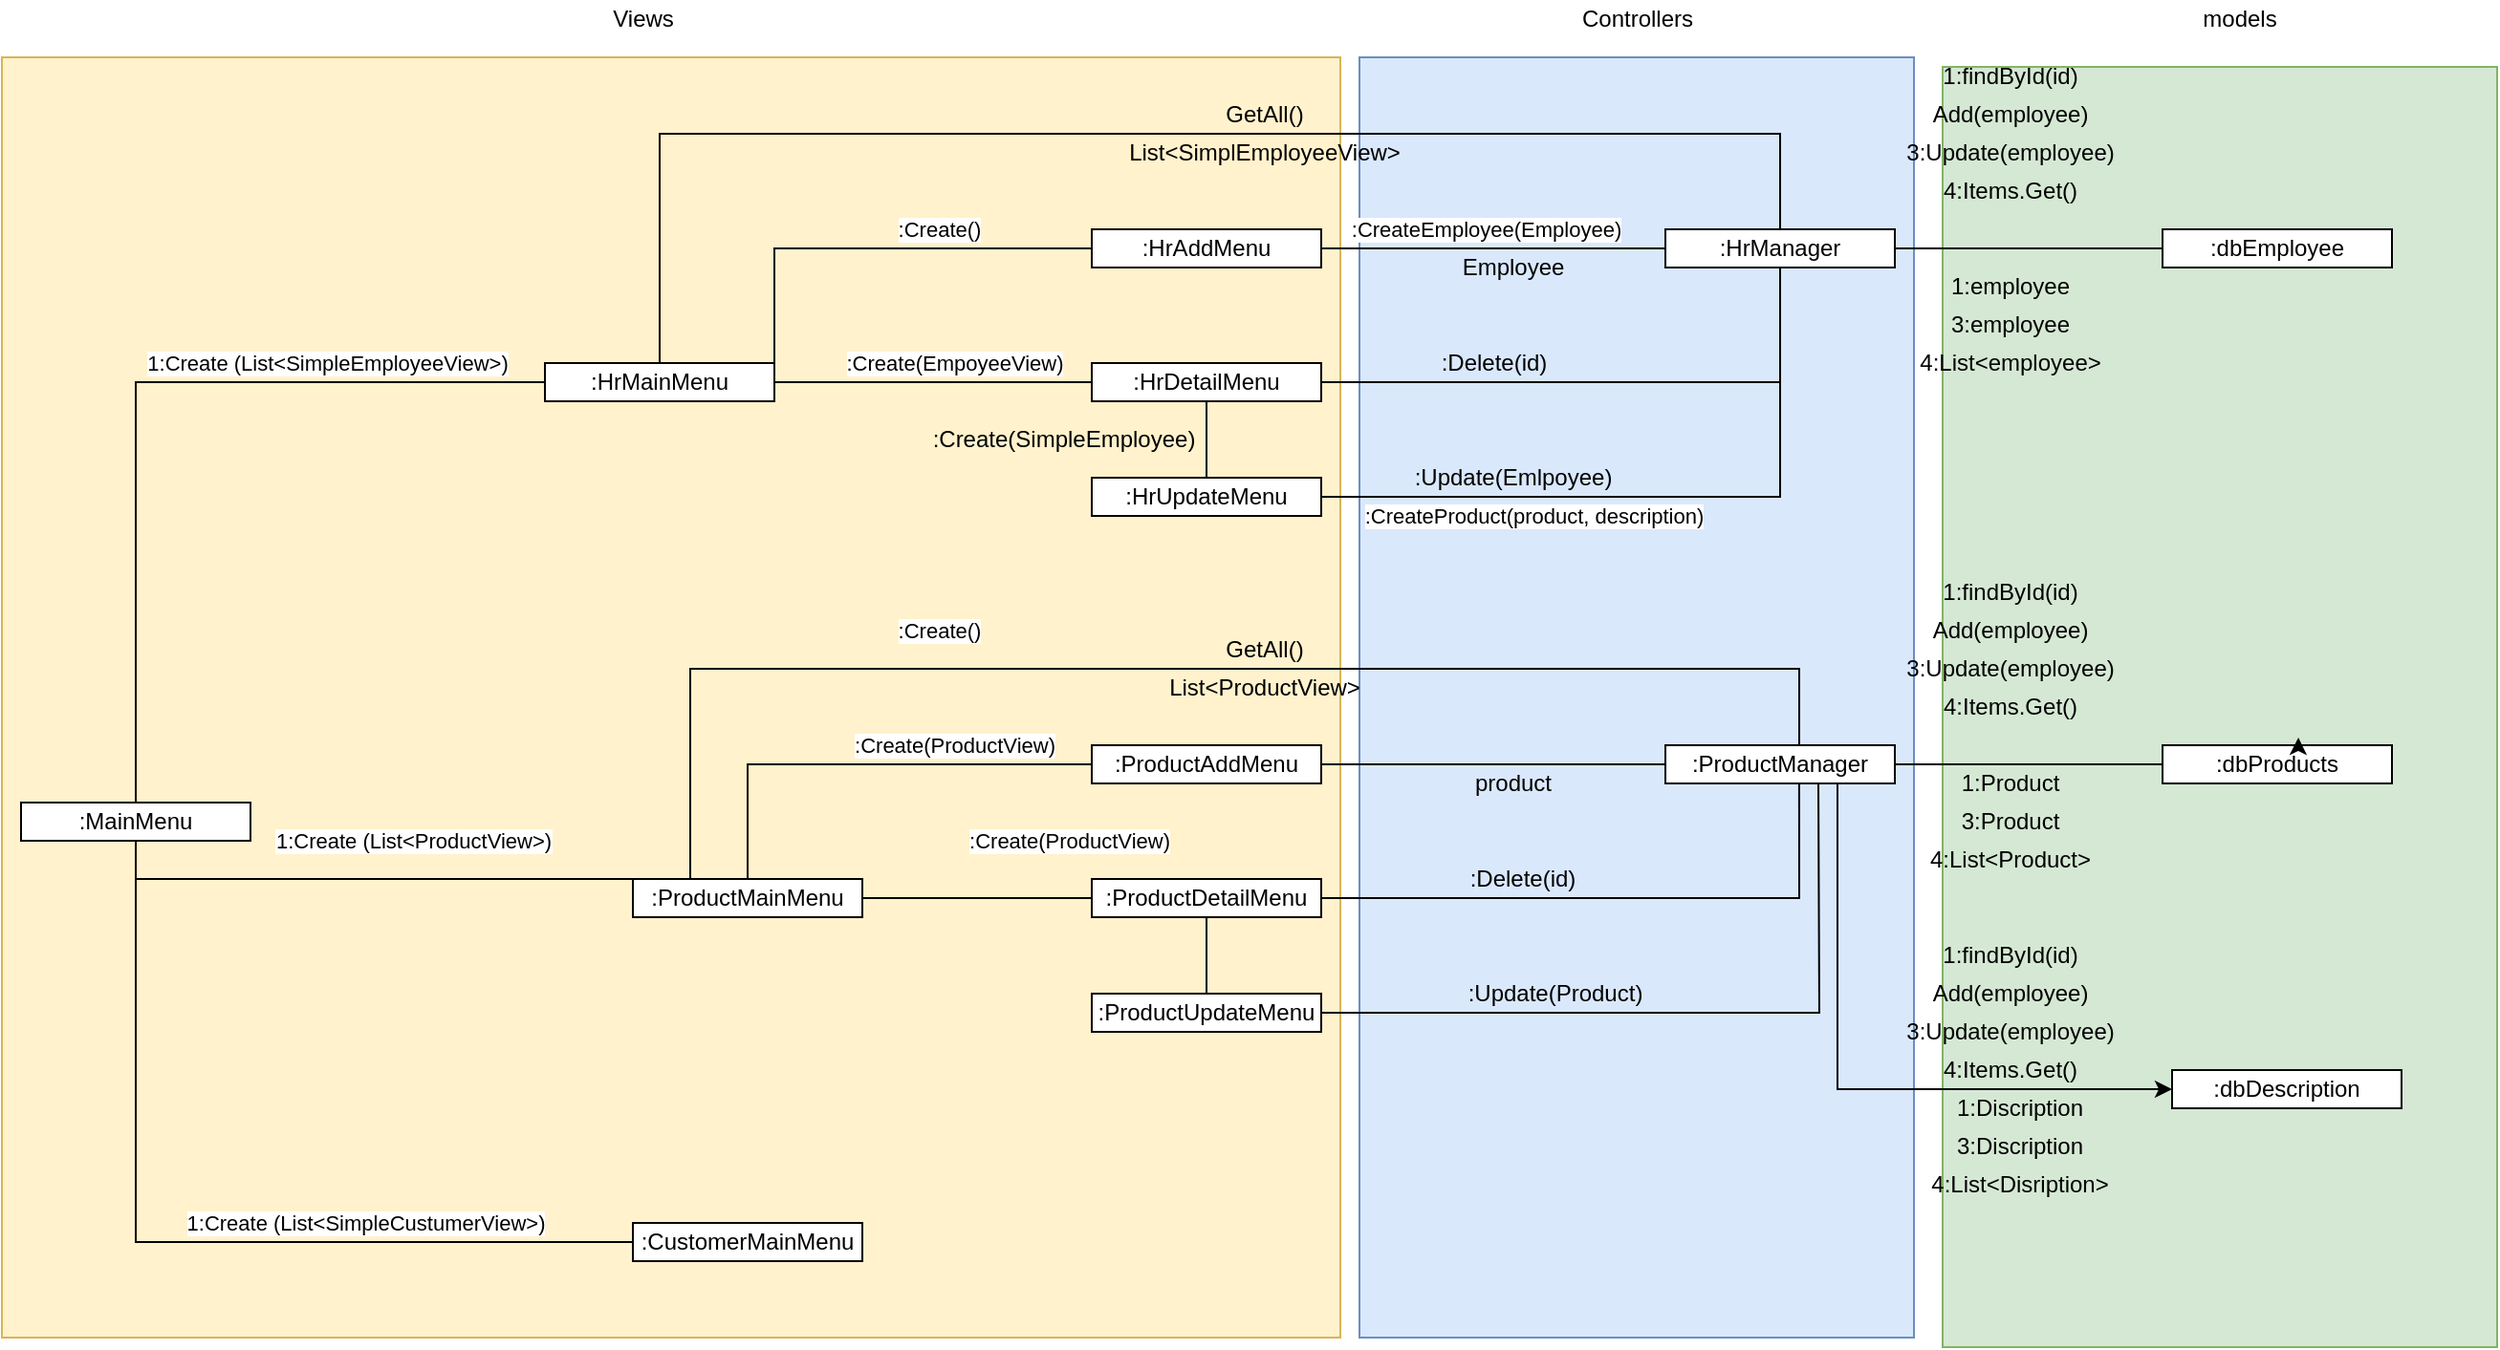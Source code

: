 <mxfile version="13.8.9" type="github">
  <diagram id="laVmVUHqH2EGiY9fDYmY" name="Page-1">
    <mxGraphModel dx="1422" dy="1874" grid="1" gridSize="10" guides="1" tooltips="1" connect="1" arrows="1" fold="1" page="1" pageScale="1" pageWidth="827" pageHeight="1169" math="0" shadow="0">
      <root>
        <mxCell id="0" />
        <mxCell id="1" parent="0" />
        <mxCell id="JdlnvYISecl8OXU-QTu4-13" value="" style="rounded=0;whiteSpace=wrap;html=1;fillColor=#d5e8d4;strokeColor=#82b366;" parent="1" vertex="1">
          <mxGeometry x="1085" y="-345" width="290" height="670" as="geometry" />
        </mxCell>
        <mxCell id="JdlnvYISecl8OXU-QTu4-12" value="" style="rounded=0;whiteSpace=wrap;html=1;fillColor=#dae8fc;strokeColor=#6c8ebf;" parent="1" vertex="1">
          <mxGeometry x="780" y="-350" width="290" height="670" as="geometry" />
        </mxCell>
        <mxCell id="JdlnvYISecl8OXU-QTu4-11" value="" style="rounded=0;whiteSpace=wrap;html=1;fillColor=#fff2cc;strokeColor=#d6b656;" parent="1" vertex="1">
          <mxGeometry x="70" y="-350" width="700" height="670" as="geometry" />
        </mxCell>
        <mxCell id="kpGWdIf7cratf-CfFsrV-5" style="edgeStyle=orthogonalEdgeStyle;rounded=0;orthogonalLoop=1;jettySize=auto;html=1;endArrow=none;endFill=0;" parent="1" source="kpGWdIf7cratf-CfFsrV-1" target="kpGWdIf7cratf-CfFsrV-2" edge="1">
          <mxGeometry relative="1" as="geometry">
            <Array as="points">
              <mxPoint x="140" y="-180" />
            </Array>
          </mxGeometry>
        </mxCell>
        <mxCell id="kpGWdIf7cratf-CfFsrV-10" value="1:Create (List&amp;lt;SimpleEmployeeView&amp;gt;)" style="edgeLabel;html=1;align=center;verticalAlign=middle;resizable=0;points=[];" parent="kpGWdIf7cratf-CfFsrV-5" vertex="1" connectable="0">
          <mxGeometry x="0.111" y="-25" relative="1" as="geometry">
            <mxPoint x="79" y="-35" as="offset" />
          </mxGeometry>
        </mxCell>
        <mxCell id="kpGWdIf7cratf-CfFsrV-6" style="edgeStyle=orthogonalEdgeStyle;rounded=0;orthogonalLoop=1;jettySize=auto;html=1;entryX=0;entryY=0.5;entryDx=0;entryDy=0;endArrow=none;endFill=0;exitX=0.5;exitY=1;exitDx=0;exitDy=0;" parent="1" source="kpGWdIf7cratf-CfFsrV-1" target="kpGWdIf7cratf-CfFsrV-3" edge="1">
          <mxGeometry relative="1" as="geometry">
            <Array as="points">
              <mxPoint x="140" y="80" />
              <mxPoint x="400" y="80" />
            </Array>
          </mxGeometry>
        </mxCell>
        <mxCell id="kpGWdIf7cratf-CfFsrV-9" value="1:Create (List&amp;lt;ProductView&amp;gt;)" style="edgeLabel;html=1;align=center;verticalAlign=middle;resizable=0;points=[];" parent="kpGWdIf7cratf-CfFsrV-6" vertex="1" connectable="0">
          <mxGeometry x="0.303" y="-4" relative="1" as="geometry">
            <mxPoint x="-24" y="-24" as="offset" />
          </mxGeometry>
        </mxCell>
        <mxCell id="kpGWdIf7cratf-CfFsrV-1" value=":MainMenu" style="rounded=0;whiteSpace=wrap;html=1;" parent="1" vertex="1">
          <mxGeometry x="80" y="40" width="120" height="20" as="geometry" />
        </mxCell>
        <mxCell id="4bT4MQSPzCxlzFVwJYg--5" style="edgeStyle=orthogonalEdgeStyle;rounded=0;orthogonalLoop=1;jettySize=auto;html=1;entryX=0;entryY=0.5;entryDx=0;entryDy=0;endArrow=none;endFill=0;" parent="1" source="kpGWdIf7cratf-CfFsrV-2" target="4bT4MQSPzCxlzFVwJYg--1" edge="1">
          <mxGeometry relative="1" as="geometry">
            <Array as="points">
              <mxPoint x="560" y="-180" />
              <mxPoint x="560" y="-180" />
            </Array>
          </mxGeometry>
        </mxCell>
        <mxCell id="4bT4MQSPzCxlzFVwJYg--14" value=":Create(EmpoyeeView)" style="edgeLabel;html=1;align=center;verticalAlign=middle;resizable=0;points=[];" parent="4bT4MQSPzCxlzFVwJYg--5" vertex="1" connectable="0">
          <mxGeometry x="0.129" y="-2" relative="1" as="geometry">
            <mxPoint y="-12.03" as="offset" />
          </mxGeometry>
        </mxCell>
        <mxCell id="4bT4MQSPzCxlzFVwJYg--39" value=":Create(ProductView)" style="edgeLabel;html=1;align=center;verticalAlign=middle;resizable=0;points=[];" parent="4bT4MQSPzCxlzFVwJYg--5" vertex="1" connectable="0">
          <mxGeometry x="0.129" y="-2" relative="1" as="geometry">
            <mxPoint y="188" as="offset" />
          </mxGeometry>
        </mxCell>
        <mxCell id="4bT4MQSPzCxlzFVwJYg--41" value=":Create(ProductView)" style="edgeLabel;html=1;align=center;verticalAlign=middle;resizable=0;points=[];" parent="4bT4MQSPzCxlzFVwJYg--5" vertex="1" connectable="0">
          <mxGeometry x="0.129" y="-2" relative="1" as="geometry">
            <mxPoint x="60.69" y="237.97" as="offset" />
          </mxGeometry>
        </mxCell>
        <mxCell id="4bT4MQSPzCxlzFVwJYg--6" style="edgeStyle=orthogonalEdgeStyle;rounded=0;orthogonalLoop=1;jettySize=auto;html=1;exitX=1;exitY=0.5;exitDx=0;exitDy=0;entryX=0;entryY=0.5;entryDx=0;entryDy=0;endArrow=none;endFill=0;" parent="1" source="kpGWdIf7cratf-CfFsrV-2" target="4bT4MQSPzCxlzFVwJYg--2" edge="1">
          <mxGeometry relative="1" as="geometry">
            <Array as="points">
              <mxPoint x="474" y="-250" />
            </Array>
          </mxGeometry>
        </mxCell>
        <mxCell id="4bT4MQSPzCxlzFVwJYg--13" value=":Create()" style="edgeLabel;html=1;align=center;verticalAlign=middle;resizable=0;points=[];" parent="4bT4MQSPzCxlzFVwJYg--6" vertex="1" connectable="0">
          <mxGeometry x="0.235" y="-3" relative="1" as="geometry">
            <mxPoint x="10.28" y="-13.02" as="offset" />
          </mxGeometry>
        </mxCell>
        <mxCell id="4bT4MQSPzCxlzFVwJYg--37" value=":Create()" style="edgeLabel;html=1;align=center;verticalAlign=middle;resizable=0;points=[];" parent="4bT4MQSPzCxlzFVwJYg--6" vertex="1" connectable="0">
          <mxGeometry x="0.235" y="-3" relative="1" as="geometry">
            <mxPoint x="10.28" y="196.98" as="offset" />
          </mxGeometry>
        </mxCell>
        <mxCell id="kpGWdIf7cratf-CfFsrV-2" value=":HrMainMenu" style="rounded=0;whiteSpace=wrap;html=1;" parent="1" vertex="1">
          <mxGeometry x="354" y="-190" width="120" height="20" as="geometry" />
        </mxCell>
        <mxCell id="4bT4MQSPzCxlzFVwJYg--30" style="edgeStyle=orthogonalEdgeStyle;rounded=0;orthogonalLoop=1;jettySize=auto;html=1;exitX=0.5;exitY=0;exitDx=0;exitDy=0;entryX=0;entryY=0.5;entryDx=0;entryDy=0;endArrow=none;endFill=0;" parent="1" source="kpGWdIf7cratf-CfFsrV-3" target="4bT4MQSPzCxlzFVwJYg--27" edge="1">
          <mxGeometry relative="1" as="geometry">
            <Array as="points">
              <mxPoint x="460" y="20" />
            </Array>
          </mxGeometry>
        </mxCell>
        <mxCell id="4bT4MQSPzCxlzFVwJYg--32" style="edgeStyle=orthogonalEdgeStyle;rounded=0;orthogonalLoop=1;jettySize=auto;html=1;exitX=1;exitY=0.5;exitDx=0;exitDy=0;entryX=0;entryY=0.5;entryDx=0;entryDy=0;endArrow=none;endFill=0;" parent="1" source="kpGWdIf7cratf-CfFsrV-3" target="4bT4MQSPzCxlzFVwJYg--28" edge="1">
          <mxGeometry relative="1" as="geometry" />
        </mxCell>
        <mxCell id="kpGWdIf7cratf-CfFsrV-3" value=":ProductMainMenu" style="rounded=0;whiteSpace=wrap;html=1;" parent="1" vertex="1">
          <mxGeometry x="400" y="80" width="120" height="20" as="geometry" />
        </mxCell>
        <mxCell id="kpGWdIf7cratf-CfFsrV-4" value=":CustomerMainMenu" style="rounded=0;whiteSpace=wrap;html=1;" parent="1" vertex="1">
          <mxGeometry x="400" y="260" width="120" height="20" as="geometry" />
        </mxCell>
        <mxCell id="kpGWdIf7cratf-CfFsrV-8" style="edgeStyle=orthogonalEdgeStyle;rounded=0;orthogonalLoop=1;jettySize=auto;html=1;entryX=0;entryY=0.5;entryDx=0;entryDy=0;endArrow=none;endFill=0;exitX=0.5;exitY=1;exitDx=0;exitDy=0;" parent="1" source="kpGWdIf7cratf-CfFsrV-1" target="kpGWdIf7cratf-CfFsrV-4" edge="1">
          <mxGeometry relative="1" as="geometry">
            <Array as="points">
              <mxPoint x="140" y="270" />
            </Array>
          </mxGeometry>
        </mxCell>
        <mxCell id="kpGWdIf7cratf-CfFsrV-11" value="1:Create (List&amp;lt;SimpleCustumerView&amp;gt;)" style="edgeLabel;html=1;align=center;verticalAlign=middle;resizable=0;points=[];" parent="kpGWdIf7cratf-CfFsrV-8" vertex="1" connectable="0">
          <mxGeometry x="0.188" y="3" relative="1" as="geometry">
            <mxPoint x="51" y="-7" as="offset" />
          </mxGeometry>
        </mxCell>
        <mxCell id="4bT4MQSPzCxlzFVwJYg--9" style="edgeStyle=orthogonalEdgeStyle;rounded=0;orthogonalLoop=1;jettySize=auto;html=1;exitX=1;exitY=0.5;exitDx=0;exitDy=0;endArrow=none;endFill=0;" parent="1" source="4bT4MQSPzCxlzFVwJYg--1" target="4bT4MQSPzCxlzFVwJYg--4" edge="1">
          <mxGeometry relative="1" as="geometry" />
        </mxCell>
        <mxCell id="4bT4MQSPzCxlzFVwJYg--12" style="edgeStyle=orthogonalEdgeStyle;rounded=0;orthogonalLoop=1;jettySize=auto;html=1;exitX=0.5;exitY=1;exitDx=0;exitDy=0;entryX=0.5;entryY=0;entryDx=0;entryDy=0;endArrow=none;endFill=0;" parent="1" source="4bT4MQSPzCxlzFVwJYg--1" target="4bT4MQSPzCxlzFVwJYg--3" edge="1">
          <mxGeometry relative="1" as="geometry" />
        </mxCell>
        <mxCell id="4bT4MQSPzCxlzFVwJYg--1" value=":HrDetailMenu" style="rounded=0;whiteSpace=wrap;html=1;" parent="1" vertex="1">
          <mxGeometry x="640" y="-190" width="120" height="20" as="geometry" />
        </mxCell>
        <mxCell id="4bT4MQSPzCxlzFVwJYg--10" style="edgeStyle=orthogonalEdgeStyle;rounded=0;orthogonalLoop=1;jettySize=auto;html=1;exitX=1;exitY=0.5;exitDx=0;exitDy=0;endArrow=none;endFill=0;entryX=0;entryY=0.5;entryDx=0;entryDy=0;" parent="1" source="4bT4MQSPzCxlzFVwJYg--2" target="4bT4MQSPzCxlzFVwJYg--4" edge="1">
          <mxGeometry relative="1" as="geometry">
            <mxPoint x="900" y="-210" as="targetPoint" />
          </mxGeometry>
        </mxCell>
        <mxCell id="4bT4MQSPzCxlzFVwJYg--15" value=":CreateEmployee(Employee)" style="edgeLabel;html=1;align=center;verticalAlign=middle;resizable=0;points=[];" parent="4bT4MQSPzCxlzFVwJYg--10" vertex="1" connectable="0">
          <mxGeometry x="-0.697" y="2" relative="1" as="geometry">
            <mxPoint x="58.62" y="-8" as="offset" />
          </mxGeometry>
        </mxCell>
        <mxCell id="4bT4MQSPzCxlzFVwJYg--38" value=":CreateProduct(product, description)" style="edgeLabel;html=1;align=center;verticalAlign=middle;resizable=0;points=[];" parent="4bT4MQSPzCxlzFVwJYg--10" vertex="1" connectable="0">
          <mxGeometry x="-0.697" y="2" relative="1" as="geometry">
            <mxPoint x="83" y="142" as="offset" />
          </mxGeometry>
        </mxCell>
        <mxCell id="4bT4MQSPzCxlzFVwJYg--2" value=":HrAddMenu" style="rounded=0;whiteSpace=wrap;html=1;" parent="1" vertex="1">
          <mxGeometry x="640" y="-260" width="120" height="20" as="geometry" />
        </mxCell>
        <mxCell id="4bT4MQSPzCxlzFVwJYg--11" style="edgeStyle=orthogonalEdgeStyle;rounded=0;orthogonalLoop=1;jettySize=auto;html=1;exitX=1;exitY=0.5;exitDx=0;exitDy=0;endArrow=none;endFill=0;" parent="1" source="4bT4MQSPzCxlzFVwJYg--3" edge="1">
          <mxGeometry relative="1" as="geometry">
            <mxPoint x="900" y="-180" as="targetPoint" />
            <Array as="points">
              <mxPoint x="1000" y="-120" />
              <mxPoint x="1000" y="-180" />
            </Array>
          </mxGeometry>
        </mxCell>
        <mxCell id="4bT4MQSPzCxlzFVwJYg--3" value=":HrUpdateMenu" style="rounded=0;whiteSpace=wrap;html=1;" parent="1" vertex="1">
          <mxGeometry x="640" y="-130" width="120" height="20" as="geometry" />
        </mxCell>
        <mxCell id="4bT4MQSPzCxlzFVwJYg--47" style="edgeStyle=orthogonalEdgeStyle;rounded=0;orthogonalLoop=1;jettySize=auto;html=1;exitX=1;exitY=0.5;exitDx=0;exitDy=0;entryX=0;entryY=0.5;entryDx=0;entryDy=0;endArrow=none;endFill=0;" parent="1" source="4bT4MQSPzCxlzFVwJYg--4" target="4bT4MQSPzCxlzFVwJYg--45" edge="1">
          <mxGeometry relative="1" as="geometry" />
        </mxCell>
        <mxCell id="4bT4MQSPzCxlzFVwJYg--55" style="edgeStyle=orthogonalEdgeStyle;rounded=0;orthogonalLoop=1;jettySize=auto;html=1;exitX=0.5;exitY=0;exitDx=0;exitDy=0;entryX=0.5;entryY=0;entryDx=0;entryDy=0;endArrow=none;endFill=0;" parent="1" source="4bT4MQSPzCxlzFVwJYg--4" target="kpGWdIf7cratf-CfFsrV-2" edge="1">
          <mxGeometry relative="1" as="geometry">
            <Array as="points">
              <mxPoint x="1000" y="-310" />
              <mxPoint x="414" y="-310" />
            </Array>
          </mxGeometry>
        </mxCell>
        <mxCell id="4bT4MQSPzCxlzFVwJYg--4" value=":HrManager" style="rounded=0;whiteSpace=wrap;html=1;" parent="1" vertex="1">
          <mxGeometry x="940" y="-260" width="120" height="20" as="geometry" />
        </mxCell>
        <mxCell id="4bT4MQSPzCxlzFVwJYg--18" value="Employee" style="text;html=1;align=center;verticalAlign=middle;resizable=0;points=[];autosize=1;" parent="1" vertex="1">
          <mxGeometry x="825" y="-250" width="70" height="20" as="geometry" />
        </mxCell>
        <mxCell id="4bT4MQSPzCxlzFVwJYg--20" value=":Update(Emlpoyee)" style="text;html=1;align=center;verticalAlign=middle;resizable=0;points=[];autosize=1;" parent="1" vertex="1">
          <mxGeometry x="800" y="-140" width="120" height="20" as="geometry" />
        </mxCell>
        <mxCell id="4bT4MQSPzCxlzFVwJYg--23" value=":Delete(id)" style="text;html=1;align=center;verticalAlign=middle;resizable=0;points=[];autosize=1;" parent="1" vertex="1">
          <mxGeometry x="815" y="-200" width="70" height="20" as="geometry" />
        </mxCell>
        <mxCell id="4bT4MQSPzCxlzFVwJYg--24" value=":Create(SimpleEmployee)" style="text;html=1;align=center;verticalAlign=middle;resizable=0;points=[];autosize=1;" parent="1" vertex="1">
          <mxGeometry x="550" y="-160" width="150" height="20" as="geometry" />
        </mxCell>
        <mxCell id="4bT4MQSPzCxlzFVwJYg--25" value=":HrAddMenu" style="rounded=0;whiteSpace=wrap;html=1;" parent="1" vertex="1">
          <mxGeometry x="640" y="-260" width="120" height="20" as="geometry" />
        </mxCell>
        <mxCell id="4bT4MQSPzCxlzFVwJYg--26" value=":HrDetailMenu" style="rounded=0;whiteSpace=wrap;html=1;" parent="1" vertex="1">
          <mxGeometry x="640" y="-190" width="120" height="20" as="geometry" />
        </mxCell>
        <mxCell id="4bT4MQSPzCxlzFVwJYg--34" style="edgeStyle=orthogonalEdgeStyle;rounded=0;orthogonalLoop=1;jettySize=auto;html=1;exitX=1;exitY=0.5;exitDx=0;exitDy=0;entryX=0;entryY=0.5;entryDx=0;entryDy=0;endArrow=none;endFill=0;" parent="1" source="4bT4MQSPzCxlzFVwJYg--27" target="4bT4MQSPzCxlzFVwJYg--33" edge="1">
          <mxGeometry relative="1" as="geometry" />
        </mxCell>
        <mxCell id="4bT4MQSPzCxlzFVwJYg--27" value=":ProductAddMenu" style="rounded=0;whiteSpace=wrap;html=1;" parent="1" vertex="1">
          <mxGeometry x="640" y="10" width="120" height="20" as="geometry" />
        </mxCell>
        <mxCell id="4bT4MQSPzCxlzFVwJYg--35" style="edgeStyle=orthogonalEdgeStyle;rounded=0;orthogonalLoop=1;jettySize=auto;html=1;exitX=1;exitY=0.5;exitDx=0;exitDy=0;entryX=0.583;entryY=1;entryDx=0;entryDy=0;entryPerimeter=0;endArrow=none;endFill=0;" parent="1" source="4bT4MQSPzCxlzFVwJYg--28" target="4bT4MQSPzCxlzFVwJYg--33" edge="1">
          <mxGeometry relative="1" as="geometry" />
        </mxCell>
        <mxCell id="4bT4MQSPzCxlzFVwJYg--40" style="edgeStyle=orthogonalEdgeStyle;rounded=0;orthogonalLoop=1;jettySize=auto;html=1;exitX=0.5;exitY=1;exitDx=0;exitDy=0;endArrow=none;endFill=0;" parent="1" source="4bT4MQSPzCxlzFVwJYg--28" target="4bT4MQSPzCxlzFVwJYg--29" edge="1">
          <mxGeometry relative="1" as="geometry" />
        </mxCell>
        <mxCell id="4bT4MQSPzCxlzFVwJYg--28" value=":ProductDetailMenu" style="rounded=0;whiteSpace=wrap;html=1;" parent="1" vertex="1">
          <mxGeometry x="640" y="80" width="120" height="20" as="geometry" />
        </mxCell>
        <mxCell id="4bT4MQSPzCxlzFVwJYg--36" style="edgeStyle=orthogonalEdgeStyle;rounded=0;orthogonalLoop=1;jettySize=auto;html=1;exitX=1;exitY=0.5;exitDx=0;exitDy=0;endArrow=none;endFill=0;" parent="1" source="4bT4MQSPzCxlzFVwJYg--29" edge="1">
          <mxGeometry relative="1" as="geometry">
            <mxPoint x="1020" y="30" as="targetPoint" />
          </mxGeometry>
        </mxCell>
        <mxCell id="4bT4MQSPzCxlzFVwJYg--29" value=":ProductUpdateMenu" style="rounded=0;whiteSpace=wrap;html=1;" parent="1" vertex="1">
          <mxGeometry x="640" y="140" width="120" height="20" as="geometry" />
        </mxCell>
        <mxCell id="4bT4MQSPzCxlzFVwJYg--59" style="edgeStyle=orthogonalEdgeStyle;rounded=0;orthogonalLoop=1;jettySize=auto;html=1;exitX=1;exitY=0.5;exitDx=0;exitDy=0;entryX=0;entryY=0.5;entryDx=0;entryDy=0;endArrow=none;endFill=0;" parent="1" source="4bT4MQSPzCxlzFVwJYg--33" target="4bT4MQSPzCxlzFVwJYg--58" edge="1">
          <mxGeometry relative="1" as="geometry" />
        </mxCell>
        <mxCell id="4bT4MQSPzCxlzFVwJYg--67" style="edgeStyle=orthogonalEdgeStyle;rounded=0;orthogonalLoop=1;jettySize=auto;html=1;exitX=0.5;exitY=0;exitDx=0;exitDy=0;entryX=0.25;entryY=0;entryDx=0;entryDy=0;endArrow=none;endFill=0;" parent="1" source="4bT4MQSPzCxlzFVwJYg--33" target="kpGWdIf7cratf-CfFsrV-3" edge="1">
          <mxGeometry relative="1" as="geometry">
            <Array as="points">
              <mxPoint x="1010" y="-30" />
              <mxPoint x="430" y="-30" />
            </Array>
          </mxGeometry>
        </mxCell>
        <mxCell id="JdlnvYISecl8OXU-QTu4-2" style="edgeStyle=orthogonalEdgeStyle;rounded=0;orthogonalLoop=1;jettySize=auto;html=1;exitX=0.75;exitY=1;exitDx=0;exitDy=0;entryX=0;entryY=0.5;entryDx=0;entryDy=0;" parent="1" source="4bT4MQSPzCxlzFVwJYg--33" target="JdlnvYISecl8OXU-QTu4-1" edge="1">
          <mxGeometry relative="1" as="geometry" />
        </mxCell>
        <mxCell id="4bT4MQSPzCxlzFVwJYg--33" value=":ProductManager" style="rounded=0;whiteSpace=wrap;html=1;" parent="1" vertex="1">
          <mxGeometry x="940" y="10" width="120" height="20" as="geometry" />
        </mxCell>
        <mxCell id="4bT4MQSPzCxlzFVwJYg--42" value=":Delete(id)" style="text;html=1;align=center;verticalAlign=middle;resizable=0;points=[];autosize=1;" parent="1" vertex="1">
          <mxGeometry x="830" y="70" width="70" height="20" as="geometry" />
        </mxCell>
        <mxCell id="4bT4MQSPzCxlzFVwJYg--43" value="product" style="text;html=1;align=center;verticalAlign=middle;resizable=0;points=[];autosize=1;" parent="1" vertex="1">
          <mxGeometry x="830" y="20" width="60" height="20" as="geometry" />
        </mxCell>
        <mxCell id="4bT4MQSPzCxlzFVwJYg--44" value=":Update(Product)" style="text;html=1;align=center;verticalAlign=middle;resizable=0;points=[];autosize=1;" parent="1" vertex="1">
          <mxGeometry x="827" y="130" width="110" height="20" as="geometry" />
        </mxCell>
        <mxCell id="4bT4MQSPzCxlzFVwJYg--45" value=":dbEmployee" style="rounded=0;whiteSpace=wrap;html=1;" parent="1" vertex="1">
          <mxGeometry x="1200" y="-260" width="120" height="20" as="geometry" />
        </mxCell>
        <mxCell id="4bT4MQSPzCxlzFVwJYg--48" value="Add(employee)" style="text;html=1;align=center;verticalAlign=middle;resizable=0;points=[];autosize=1;" parent="1" vertex="1">
          <mxGeometry x="1070" y="-330" width="100" height="20" as="geometry" />
        </mxCell>
        <mxCell id="4bT4MQSPzCxlzFVwJYg--49" value="1:findById(id)" style="text;html=1;align=center;verticalAlign=middle;resizable=0;points=[];autosize=1;" parent="1" vertex="1">
          <mxGeometry x="1075" y="-350" width="90" height="20" as="geometry" />
        </mxCell>
        <mxCell id="4bT4MQSPzCxlzFVwJYg--50" value="1:employee" style="text;html=1;align=center;verticalAlign=middle;resizable=0;points=[];autosize=1;" parent="1" vertex="1">
          <mxGeometry x="1080" y="-240" width="80" height="20" as="geometry" />
        </mxCell>
        <mxCell id="4bT4MQSPzCxlzFVwJYg--51" value="3:Update(employee)" style="text;html=1;align=center;verticalAlign=middle;resizable=0;points=[];autosize=1;" parent="1" vertex="1">
          <mxGeometry x="1060" y="-310" width="120" height="20" as="geometry" />
        </mxCell>
        <mxCell id="4bT4MQSPzCxlzFVwJYg--52" value="3:employee" style="text;html=1;align=center;verticalAlign=middle;resizable=0;points=[];autosize=1;" parent="1" vertex="1">
          <mxGeometry x="1080" y="-220" width="80" height="20" as="geometry" />
        </mxCell>
        <mxCell id="4bT4MQSPzCxlzFVwJYg--53" value="4:Items.Get()" style="text;html=1;align=center;verticalAlign=middle;resizable=0;points=[];autosize=1;" parent="1" vertex="1">
          <mxGeometry x="1075" y="-290" width="90" height="20" as="geometry" />
        </mxCell>
        <mxCell id="4bT4MQSPzCxlzFVwJYg--54" value="4:List&amp;lt;employee&amp;gt;" style="text;html=1;align=center;verticalAlign=middle;resizable=0;points=[];autosize=1;" parent="1" vertex="1">
          <mxGeometry x="1065" y="-200" width="110" height="20" as="geometry" />
        </mxCell>
        <mxCell id="4bT4MQSPzCxlzFVwJYg--56" value="GetAll()" style="text;html=1;align=center;verticalAlign=middle;resizable=0;points=[];autosize=1;" parent="1" vertex="1">
          <mxGeometry x="700" y="-330" width="60" height="20" as="geometry" />
        </mxCell>
        <mxCell id="4bT4MQSPzCxlzFVwJYg--57" value="List&amp;lt;SimplEmployeeView&amp;gt;" style="text;html=1;align=center;verticalAlign=middle;resizable=0;points=[];autosize=1;" parent="1" vertex="1">
          <mxGeometry x="650" y="-310" width="160" height="20" as="geometry" />
        </mxCell>
        <mxCell id="4bT4MQSPzCxlzFVwJYg--58" value=":dbProducts" style="rounded=0;whiteSpace=wrap;html=1;" parent="1" vertex="1">
          <mxGeometry x="1200" y="10" width="120" height="20" as="geometry" />
        </mxCell>
        <mxCell id="4bT4MQSPzCxlzFVwJYg--60" value="Add(employee)" style="text;html=1;align=center;verticalAlign=middle;resizable=0;points=[];autosize=1;" parent="1" vertex="1">
          <mxGeometry x="1070" y="-60" width="100" height="20" as="geometry" />
        </mxCell>
        <mxCell id="4bT4MQSPzCxlzFVwJYg--61" value="1:findById(id)" style="text;html=1;align=center;verticalAlign=middle;resizable=0;points=[];autosize=1;" parent="1" vertex="1">
          <mxGeometry x="1075" y="-80" width="90" height="20" as="geometry" />
        </mxCell>
        <mxCell id="4bT4MQSPzCxlzFVwJYg--62" value="3:Update(employee)" style="text;html=1;align=center;verticalAlign=middle;resizable=0;points=[];autosize=1;" parent="1" vertex="1">
          <mxGeometry x="1060" y="-40" width="120" height="20" as="geometry" />
        </mxCell>
        <mxCell id="4bT4MQSPzCxlzFVwJYg--63" value="4:Items.Get()" style="text;html=1;align=center;verticalAlign=middle;resizable=0;points=[];autosize=1;" parent="1" vertex="1">
          <mxGeometry x="1075" y="-20" width="90" height="20" as="geometry" />
        </mxCell>
        <mxCell id="4bT4MQSPzCxlzFVwJYg--64" value="3:Product" style="text;html=1;align=center;verticalAlign=middle;resizable=0;points=[];autosize=1;" parent="1" vertex="1">
          <mxGeometry x="1085" y="40" width="70" height="20" as="geometry" />
        </mxCell>
        <mxCell id="4bT4MQSPzCxlzFVwJYg--65" value="1:Product" style="text;html=1;align=center;verticalAlign=middle;resizable=0;points=[];autosize=1;" parent="1" vertex="1">
          <mxGeometry x="1085" y="20" width="70" height="20" as="geometry" />
        </mxCell>
        <mxCell id="4bT4MQSPzCxlzFVwJYg--66" value="4:List&amp;lt;Product&amp;gt;" style="text;html=1;align=center;verticalAlign=middle;resizable=0;points=[];autosize=1;" parent="1" vertex="1">
          <mxGeometry x="1070" y="60" width="100" height="20" as="geometry" />
        </mxCell>
        <mxCell id="4bT4MQSPzCxlzFVwJYg--68" value="GetAll()" style="text;html=1;align=center;verticalAlign=middle;resizable=0;points=[];autosize=1;" parent="1" vertex="1">
          <mxGeometry x="700" y="-50" width="60" height="20" as="geometry" />
        </mxCell>
        <mxCell id="4bT4MQSPzCxlzFVwJYg--69" value="List&amp;lt;ProductView&amp;gt;" style="text;html=1;align=center;verticalAlign=middle;resizable=0;points=[];autosize=1;" parent="1" vertex="1">
          <mxGeometry x="670" y="-30" width="120" height="20" as="geometry" />
        </mxCell>
        <mxCell id="JdlnvYISecl8OXU-QTu4-1" value=":dbDescription" style="rounded=0;whiteSpace=wrap;html=1;" parent="1" vertex="1">
          <mxGeometry x="1205" y="180" width="120" height="20" as="geometry" />
        </mxCell>
        <mxCell id="JdlnvYISecl8OXU-QTu4-3" value="Add(employee)" style="text;html=1;align=center;verticalAlign=middle;resizable=0;points=[];autosize=1;" parent="1" vertex="1">
          <mxGeometry x="1070" y="130" width="100" height="20" as="geometry" />
        </mxCell>
        <mxCell id="JdlnvYISecl8OXU-QTu4-4" value="1:findById(id)" style="text;html=1;align=center;verticalAlign=middle;resizable=0;points=[];autosize=1;" parent="1" vertex="1">
          <mxGeometry x="1075" y="110" width="90" height="20" as="geometry" />
        </mxCell>
        <mxCell id="JdlnvYISecl8OXU-QTu4-5" value="3:Update(employee)" style="text;html=1;align=center;verticalAlign=middle;resizable=0;points=[];autosize=1;" parent="1" vertex="1">
          <mxGeometry x="1060" y="150" width="120" height="20" as="geometry" />
        </mxCell>
        <mxCell id="JdlnvYISecl8OXU-QTu4-6" value="4:Items.Get()" style="text;html=1;align=center;verticalAlign=middle;resizable=0;points=[];autosize=1;" parent="1" vertex="1">
          <mxGeometry x="1075" y="170" width="90" height="20" as="geometry" />
        </mxCell>
        <mxCell id="JdlnvYISecl8OXU-QTu4-7" value="3:Discription" style="text;html=1;align=center;verticalAlign=middle;resizable=0;points=[];autosize=1;" parent="1" vertex="1">
          <mxGeometry x="1085" y="210" width="80" height="20" as="geometry" />
        </mxCell>
        <mxCell id="JdlnvYISecl8OXU-QTu4-8" value="4:List&amp;lt;Disription&amp;gt;" style="text;html=1;align=center;verticalAlign=middle;resizable=0;points=[];autosize=1;" parent="1" vertex="1">
          <mxGeometry x="1070" y="230" width="110" height="20" as="geometry" />
        </mxCell>
        <mxCell id="JdlnvYISecl8OXU-QTu4-9" value="1:Discription" style="text;html=1;align=center;verticalAlign=middle;resizable=0;points=[];autosize=1;" parent="1" vertex="1">
          <mxGeometry x="1085" y="190" width="80" height="20" as="geometry" />
        </mxCell>
        <mxCell id="JdlnvYISecl8OXU-QTu4-10" style="edgeStyle=orthogonalEdgeStyle;rounded=0;orthogonalLoop=1;jettySize=auto;html=1;exitX=0.5;exitY=0;exitDx=0;exitDy=0;entryX=0.592;entryY=-0.2;entryDx=0;entryDy=0;entryPerimeter=0;" parent="1" source="4bT4MQSPzCxlzFVwJYg--58" target="4bT4MQSPzCxlzFVwJYg--58" edge="1">
          <mxGeometry relative="1" as="geometry" />
        </mxCell>
        <mxCell id="JdlnvYISecl8OXU-QTu4-14" value="Views" style="text;html=1;align=center;verticalAlign=middle;resizable=0;points=[];autosize=1;" parent="1" vertex="1">
          <mxGeometry x="380" y="-380" width="50" height="20" as="geometry" />
        </mxCell>
        <mxCell id="JdlnvYISecl8OXU-QTu4-15" value="Controllers" style="text;html=1;align=center;verticalAlign=middle;resizable=0;points=[];autosize=1;" parent="1" vertex="1">
          <mxGeometry x="890" y="-380" width="70" height="20" as="geometry" />
        </mxCell>
        <mxCell id="JdlnvYISecl8OXU-QTu4-16" value="models" style="text;html=1;align=center;verticalAlign=middle;resizable=0;points=[];autosize=1;" parent="1" vertex="1">
          <mxGeometry x="1215" y="-380" width="50" height="20" as="geometry" />
        </mxCell>
      </root>
    </mxGraphModel>
  </diagram>
</mxfile>
